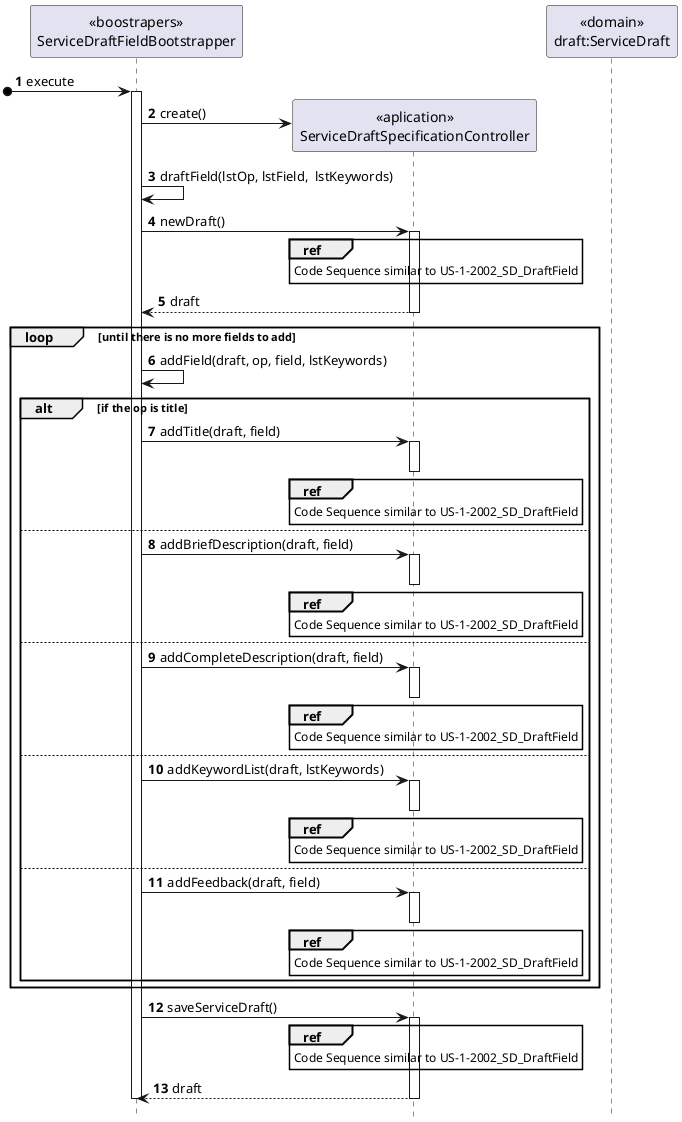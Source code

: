 @startuml
autonumber
hide footbox

participant "<<boostrapers>>\nServiceDraftFieldBootstrapper" as BOOT
participant "<<aplication>>\nServiceDraftSpecificationController" as CTRL
participant "<<domain>>\ndraft:ServiceDraft" as SER

[o-> BOOT : execute

activate BOOT
BOOT -> CTRL** : create()

BOOT -> BOOT : draftField(lstOp, lstField,  lstKeywords)

BOOT -> CTRL : newDraft()
activate CTRL
ref over CTRL
Code Sequence similar to US-1-2002_SD_DraftField
end ref
CTRL --> BOOT : draft
deactivate CTRL

loop until there is no more fields to add
BOOT -> BOOT : addField(draft, op, field, lstKeywords)
alt if the op is title
BOOT -> CTRL : addTitle(draft, field)
activate CTRL
ref over CTRL
Code Sequence similar to US-1-2002_SD_DraftField
end ref
deactivate CTRL
else
BOOT -> CTRL : addBriefDescription(draft, field)
activate CTRL
ref over CTRL
Code Sequence similar to US-1-2002_SD_DraftField
end ref
deactivate CTRL
else
BOOT -> CTRL : addCompleteDescription(draft, field)
activate CTRL
ref over CTRL
Code Sequence similar to US-1-2002_SD_DraftField
end ref
deactivate CTRL
else
BOOT -> CTRL : addKeywordList(draft, lstKeywords)
activate CTRL
ref over CTRL
Code Sequence similar to US-1-2002_SD_DraftField
end ref
deactivate CTRL
else
BOOT -> CTRL : addFeedback(draft, field)
activate CTRL
ref over CTRL
Code Sequence similar to US-1-2002_SD_DraftField
end ref
deactivate CTRL
end
end

BOOT -> CTRL : saveServiceDraft()
activate CTRL
ref over CTRL
Code Sequence similar to US-1-2002_SD_DraftField
end ref
CTRL --> BOOT : draft
deactivate CTRL
deactivate BOOT

@enduml